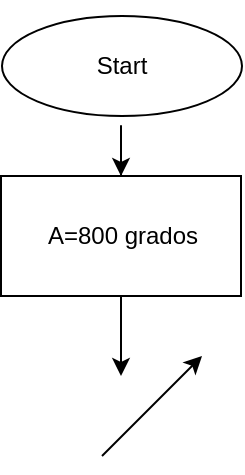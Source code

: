 <mxfile version="14.9.6" type="github">
  <diagram id="HpuQ_cO63sJKbHAZOsU3" name="Page-1">
    <mxGraphModel dx="782" dy="436" grid="1" gridSize="10" guides="1" tooltips="1" connect="1" arrows="1" fold="1" page="1" pageScale="1" pageWidth="827" pageHeight="1169" math="0" shadow="0">
      <root>
        <mxCell id="0" />
        <mxCell id="1" parent="0" />
        <mxCell id="5nzfeM5cmIDIUaJB7qOo-1" value="" style="ellipse;whiteSpace=wrap;html=1;" parent="1" vertex="1">
          <mxGeometry x="330" y="10" width="120" height="50" as="geometry" />
        </mxCell>
        <mxCell id="5nzfeM5cmIDIUaJB7qOo-2" value="Start" style="text;html=1;strokeColor=none;fillColor=none;align=center;verticalAlign=middle;whiteSpace=wrap;rounded=0;" parent="1" vertex="1">
          <mxGeometry x="330" y="2.5" width="120" height="65" as="geometry" />
        </mxCell>
        <mxCell id="5nzfeM5cmIDIUaJB7qOo-3" value="" style="endArrow=classic;html=1;" parent="1" target="5nzfeM5cmIDIUaJB7qOo-4" edge="1">
          <mxGeometry width="50" height="50" relative="1" as="geometry">
            <mxPoint x="389.5" y="100" as="sourcePoint" />
            <mxPoint x="389.5" y="120" as="targetPoint" />
            <Array as="points">
              <mxPoint x="389.5" y="60" />
            </Array>
          </mxGeometry>
        </mxCell>
        <mxCell id="5nzfeM5cmIDIUaJB7qOo-4" value="" style="rounded=0;whiteSpace=wrap;html=1;" parent="1" vertex="1">
          <mxGeometry x="329.5" y="90" width="120" height="60" as="geometry" />
        </mxCell>
        <mxCell id="5nzfeM5cmIDIUaJB7qOo-5" value="A=800 grados" style="text;html=1;strokeColor=none;fillColor=none;align=center;verticalAlign=middle;whiteSpace=wrap;rounded=0;" parent="1" vertex="1">
          <mxGeometry x="349.75" y="110" width="80.5" height="20" as="geometry" />
        </mxCell>
        <mxCell id="5nzfeM5cmIDIUaJB7qOo-8" value="" style="endArrow=classic;html=1;" parent="1" edge="1">
          <mxGeometry width="50" height="50" relative="1" as="geometry">
            <mxPoint x="389.5" y="150" as="sourcePoint" />
            <mxPoint x="389.5" y="190" as="targetPoint" />
          </mxGeometry>
        </mxCell>
        <mxCell id="5nzfeM5cmIDIUaJB7qOo-13" value="" style="endArrow=classic;html=1;" parent="1" edge="1">
          <mxGeometry width="50" height="50" relative="1" as="geometry">
            <mxPoint x="380" y="230" as="sourcePoint" />
            <mxPoint x="430" y="180" as="targetPoint" />
          </mxGeometry>
        </mxCell>
      </root>
    </mxGraphModel>
  </diagram>
</mxfile>
